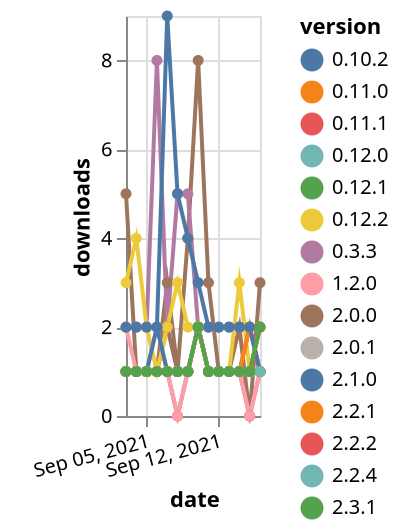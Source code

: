 {"$schema": "https://vega.github.io/schema/vega-lite/v5.json", "description": "A simple bar chart with embedded data.", "data": {"values": [{"date": "2021-09-03", "total": 120, "delta": 5, "version": "2.4.3"}, {"date": "2021-09-04", "total": 121, "delta": 1, "version": "2.4.3"}, {"date": "2021-09-05", "total": 122, "delta": 1, "version": "2.4.3"}, {"date": "2021-09-06", "total": 123, "delta": 1, "version": "2.4.3"}, {"date": "2021-09-07", "total": 126, "delta": 3, "version": "2.4.3"}, {"date": "2021-09-08", "total": 127, "delta": 1, "version": "2.4.3"}, {"date": "2021-09-09", "total": 131, "delta": 4, "version": "2.4.3"}, {"date": "2021-09-10", "total": 139, "delta": 8, "version": "2.4.3"}, {"date": "2021-09-11", "total": 142, "delta": 3, "version": "2.4.3"}, {"date": "2021-09-12", "total": 143, "delta": 1, "version": "2.4.3"}, {"date": "2021-09-13", "total": 144, "delta": 1, "version": "2.4.3"}, {"date": "2021-09-14", "total": 146, "delta": 2, "version": "2.4.3"}, {"date": "2021-09-15", "total": 146, "delta": 0, "version": "2.4.3"}, {"date": "2021-09-16", "total": 149, "delta": 3, "version": "2.4.3"}, {"date": "2021-09-03", "total": 3439, "delta": 2, "version": "0.3.3"}, {"date": "2021-09-04", "total": 3441, "delta": 2, "version": "0.3.3"}, {"date": "2021-09-05", "total": 3443, "delta": 2, "version": "0.3.3"}, {"date": "2021-09-06", "total": 3451, "delta": 8, "version": "0.3.3"}, {"date": "2021-09-07", "total": 3453, "delta": 2, "version": "0.3.3"}, {"date": "2021-09-08", "total": 3458, "delta": 5, "version": "0.3.3"}, {"date": "2021-09-09", "total": 3463, "delta": 5, "version": "0.3.3"}, {"date": "2021-09-10", "total": 3465, "delta": 2, "version": "0.3.3"}, {"date": "2021-09-11", "total": 3467, "delta": 2, "version": "0.3.3"}, {"date": "2021-09-12", "total": 3469, "delta": 2, "version": "0.3.3"}, {"date": "2021-09-13", "total": 3471, "delta": 2, "version": "0.3.3"}, {"date": "2021-09-14", "total": 3473, "delta": 2, "version": "0.3.3"}, {"date": "2021-09-15", "total": 3475, "delta": 2, "version": "0.3.3"}, {"date": "2021-09-16", "total": 3476, "delta": 1, "version": "0.3.3"}, {"date": "2021-09-03", "total": 335, "delta": 1, "version": "0.12.1"}, {"date": "2021-09-04", "total": 336, "delta": 1, "version": "0.12.1"}, {"date": "2021-09-05", "total": 337, "delta": 1, "version": "0.12.1"}, {"date": "2021-09-06", "total": 338, "delta": 1, "version": "0.12.1"}, {"date": "2021-09-07", "total": 339, "delta": 1, "version": "0.12.1"}, {"date": "2021-09-08", "total": 340, "delta": 1, "version": "0.12.1"}, {"date": "2021-09-09", "total": 341, "delta": 1, "version": "0.12.1"}, {"date": "2021-09-10", "total": 343, "delta": 2, "version": "0.12.1"}, {"date": "2021-09-11", "total": 344, "delta": 1, "version": "0.12.1"}, {"date": "2021-09-12", "total": 345, "delta": 1, "version": "0.12.1"}, {"date": "2021-09-13", "total": 346, "delta": 1, "version": "0.12.1"}, {"date": "2021-09-14", "total": 347, "delta": 1, "version": "0.12.1"}, {"date": "2021-09-15", "total": 348, "delta": 1, "version": "0.12.1"}, {"date": "2021-09-16", "total": 349, "delta": 1, "version": "0.12.1"}, {"date": "2021-09-03", "total": 139, "delta": 1, "version": "2.2.4"}, {"date": "2021-09-04", "total": 140, "delta": 1, "version": "2.2.4"}, {"date": "2021-09-05", "total": 141, "delta": 1, "version": "2.2.4"}, {"date": "2021-09-06", "total": 142, "delta": 1, "version": "2.2.4"}, {"date": "2021-09-07", "total": 143, "delta": 1, "version": "2.2.4"}, {"date": "2021-09-08", "total": 144, "delta": 1, "version": "2.2.4"}, {"date": "2021-09-09", "total": 145, "delta": 1, "version": "2.2.4"}, {"date": "2021-09-10", "total": 147, "delta": 2, "version": "2.2.4"}, {"date": "2021-09-11", "total": 148, "delta": 1, "version": "2.2.4"}, {"date": "2021-09-12", "total": 149, "delta": 1, "version": "2.2.4"}, {"date": "2021-09-13", "total": 150, "delta": 1, "version": "2.2.4"}, {"date": "2021-09-14", "total": 151, "delta": 1, "version": "2.2.4"}, {"date": "2021-09-15", "total": 152, "delta": 1, "version": "2.2.4"}, {"date": "2021-09-16", "total": 154, "delta": 2, "version": "2.2.4"}, {"date": "2021-09-03", "total": 164, "delta": 1, "version": "2.0.1"}, {"date": "2021-09-04", "total": 165, "delta": 1, "version": "2.0.1"}, {"date": "2021-09-05", "total": 166, "delta": 1, "version": "2.0.1"}, {"date": "2021-09-06", "total": 168, "delta": 2, "version": "2.0.1"}, {"date": "2021-09-07", "total": 169, "delta": 1, "version": "2.0.1"}, {"date": "2021-09-08", "total": 170, "delta": 1, "version": "2.0.1"}, {"date": "2021-09-09", "total": 171, "delta": 1, "version": "2.0.1"}, {"date": "2021-09-10", "total": 173, "delta": 2, "version": "2.0.1"}, {"date": "2021-09-11", "total": 174, "delta": 1, "version": "2.0.1"}, {"date": "2021-09-12", "total": 175, "delta": 1, "version": "2.0.1"}, {"date": "2021-09-13", "total": 176, "delta": 1, "version": "2.0.1"}, {"date": "2021-09-14", "total": 177, "delta": 1, "version": "2.0.1"}, {"date": "2021-09-15", "total": 178, "delta": 1, "version": "2.0.1"}, {"date": "2021-09-16", "total": 179, "delta": 1, "version": "2.0.1"}, {"date": "2021-09-03", "total": 155, "delta": 1, "version": "2.0.0"}, {"date": "2021-09-04", "total": 156, "delta": 1, "version": "2.0.0"}, {"date": "2021-09-05", "total": 157, "delta": 1, "version": "2.0.0"}, {"date": "2021-09-06", "total": 158, "delta": 1, "version": "2.0.0"}, {"date": "2021-09-07", "total": 160, "delta": 2, "version": "2.0.0"}, {"date": "2021-09-08", "total": 161, "delta": 1, "version": "2.0.0"}, {"date": "2021-09-09", "total": 162, "delta": 1, "version": "2.0.0"}, {"date": "2021-09-10", "total": 164, "delta": 2, "version": "2.0.0"}, {"date": "2021-09-11", "total": 165, "delta": 1, "version": "2.0.0"}, {"date": "2021-09-12", "total": 166, "delta": 1, "version": "2.0.0"}, {"date": "2021-09-13", "total": 167, "delta": 1, "version": "2.0.0"}, {"date": "2021-09-14", "total": 168, "delta": 1, "version": "2.0.0"}, {"date": "2021-09-15", "total": 169, "delta": 1, "version": "2.0.0"}, {"date": "2021-09-16", "total": 170, "delta": 1, "version": "2.0.0"}, {"date": "2021-09-03", "total": 161, "delta": 1, "version": "1.2.0"}, {"date": "2021-09-04", "total": 162, "delta": 1, "version": "1.2.0"}, {"date": "2021-09-05", "total": 163, "delta": 1, "version": "1.2.0"}, {"date": "2021-09-06", "total": 164, "delta": 1, "version": "1.2.0"}, {"date": "2021-09-07", "total": 165, "delta": 1, "version": "1.2.0"}, {"date": "2021-09-08", "total": 166, "delta": 1, "version": "1.2.0"}, {"date": "2021-09-09", "total": 167, "delta": 1, "version": "1.2.0"}, {"date": "2021-09-10", "total": 169, "delta": 2, "version": "1.2.0"}, {"date": "2021-09-11", "total": 170, "delta": 1, "version": "1.2.0"}, {"date": "2021-09-12", "total": 171, "delta": 1, "version": "1.2.0"}, {"date": "2021-09-13", "total": 172, "delta": 1, "version": "1.2.0"}, {"date": "2021-09-14", "total": 173, "delta": 1, "version": "1.2.0"}, {"date": "2021-09-15", "total": 174, "delta": 1, "version": "1.2.0"}, {"date": "2021-09-16", "total": 175, "delta": 1, "version": "1.2.0"}, {"date": "2021-09-03", "total": 137, "delta": 1, "version": "2.2.2"}, {"date": "2021-09-04", "total": 138, "delta": 1, "version": "2.2.2"}, {"date": "2021-09-05", "total": 139, "delta": 1, "version": "2.2.2"}, {"date": "2021-09-06", "total": 140, "delta": 1, "version": "2.2.2"}, {"date": "2021-09-07", "total": 141, "delta": 1, "version": "2.2.2"}, {"date": "2021-09-08", "total": 142, "delta": 1, "version": "2.2.2"}, {"date": "2021-09-09", "total": 143, "delta": 1, "version": "2.2.2"}, {"date": "2021-09-10", "total": 145, "delta": 2, "version": "2.2.2"}, {"date": "2021-09-11", "total": 146, "delta": 1, "version": "2.2.2"}, {"date": "2021-09-12", "total": 147, "delta": 1, "version": "2.2.2"}, {"date": "2021-09-13", "total": 148, "delta": 1, "version": "2.2.2"}, {"date": "2021-09-14", "total": 149, "delta": 1, "version": "2.2.2"}, {"date": "2021-09-15", "total": 150, "delta": 1, "version": "2.2.2"}, {"date": "2021-09-16", "total": 152, "delta": 2, "version": "2.2.2"}, {"date": "2021-09-03", "total": 161, "delta": 1, "version": "2.4.1"}, {"date": "2021-09-04", "total": 162, "delta": 1, "version": "2.4.1"}, {"date": "2021-09-05", "total": 163, "delta": 1, "version": "2.4.1"}, {"date": "2021-09-06", "total": 164, "delta": 1, "version": "2.4.1"}, {"date": "2021-09-07", "total": 165, "delta": 1, "version": "2.4.1"}, {"date": "2021-09-08", "total": 165, "delta": 0, "version": "2.4.1"}, {"date": "2021-09-09", "total": 166, "delta": 1, "version": "2.4.1"}, {"date": "2021-09-10", "total": 168, "delta": 2, "version": "2.4.1"}, {"date": "2021-09-11", "total": 169, "delta": 1, "version": "2.4.1"}, {"date": "2021-09-12", "total": 170, "delta": 1, "version": "2.4.1"}, {"date": "2021-09-13", "total": 171, "delta": 1, "version": "2.4.1"}, {"date": "2021-09-14", "total": 172, "delta": 1, "version": "2.4.1"}, {"date": "2021-09-15", "total": 172, "delta": 0, "version": "2.4.1"}, {"date": "2021-09-16", "total": 173, "delta": 1, "version": "2.4.1"}, {"date": "2021-09-03", "total": 154, "delta": 2, "version": "2.4.2"}, {"date": "2021-09-04", "total": 155, "delta": 1, "version": "2.4.2"}, {"date": "2021-09-05", "total": 156, "delta": 1, "version": "2.4.2"}, {"date": "2021-09-06", "total": 157, "delta": 1, "version": "2.4.2"}, {"date": "2021-09-07", "total": 158, "delta": 1, "version": "2.4.2"}, {"date": "2021-09-08", "total": 158, "delta": 0, "version": "2.4.2"}, {"date": "2021-09-09", "total": 159, "delta": 1, "version": "2.4.2"}, {"date": "2021-09-10", "total": 161, "delta": 2, "version": "2.4.2"}, {"date": "2021-09-11", "total": 162, "delta": 1, "version": "2.4.2"}, {"date": "2021-09-12", "total": 163, "delta": 1, "version": "2.4.2"}, {"date": "2021-09-13", "total": 164, "delta": 1, "version": "2.4.2"}, {"date": "2021-09-14", "total": 165, "delta": 1, "version": "2.4.2"}, {"date": "2021-09-15", "total": 165, "delta": 0, "version": "2.4.2"}, {"date": "2021-09-16", "total": 166, "delta": 1, "version": "2.4.2"}, {"date": "2021-09-03", "total": 581, "delta": 3, "version": "0.12.2"}, {"date": "2021-09-04", "total": 585, "delta": 4, "version": "0.12.2"}, {"date": "2021-09-05", "total": 587, "delta": 2, "version": "0.12.2"}, {"date": "2021-09-06", "total": 588, "delta": 1, "version": "0.12.2"}, {"date": "2021-09-07", "total": 590, "delta": 2, "version": "0.12.2"}, {"date": "2021-09-08", "total": 593, "delta": 3, "version": "0.12.2"}, {"date": "2021-09-09", "total": 595, "delta": 2, "version": "0.12.2"}, {"date": "2021-09-10", "total": 597, "delta": 2, "version": "0.12.2"}, {"date": "2021-09-11", "total": 598, "delta": 1, "version": "0.12.2"}, {"date": "2021-09-12", "total": 599, "delta": 1, "version": "0.12.2"}, {"date": "2021-09-13", "total": 600, "delta": 1, "version": "0.12.2"}, {"date": "2021-09-14", "total": 603, "delta": 3, "version": "0.12.2"}, {"date": "2021-09-15", "total": 604, "delta": 1, "version": "0.12.2"}, {"date": "2021-09-16", "total": 605, "delta": 1, "version": "0.12.2"}, {"date": "2021-09-03", "total": 168, "delta": 1, "version": "2.1.0"}, {"date": "2021-09-04", "total": 169, "delta": 1, "version": "2.1.0"}, {"date": "2021-09-05", "total": 170, "delta": 1, "version": "2.1.0"}, {"date": "2021-09-06", "total": 172, "delta": 2, "version": "2.1.0"}, {"date": "2021-09-07", "total": 173, "delta": 1, "version": "2.1.0"}, {"date": "2021-09-08", "total": 174, "delta": 1, "version": "2.1.0"}, {"date": "2021-09-09", "total": 175, "delta": 1, "version": "2.1.0"}, {"date": "2021-09-10", "total": 177, "delta": 2, "version": "2.1.0"}, {"date": "2021-09-11", "total": 178, "delta": 1, "version": "2.1.0"}, {"date": "2021-09-12", "total": 179, "delta": 1, "version": "2.1.0"}, {"date": "2021-09-13", "total": 180, "delta": 1, "version": "2.1.0"}, {"date": "2021-09-14", "total": 181, "delta": 1, "version": "2.1.0"}, {"date": "2021-09-15", "total": 182, "delta": 1, "version": "2.1.0"}, {"date": "2021-09-16", "total": 183, "delta": 1, "version": "2.1.0"}, {"date": "2021-09-03", "total": 146, "delta": 1, "version": "2.2.1"}, {"date": "2021-09-04", "total": 147, "delta": 1, "version": "2.2.1"}, {"date": "2021-09-05", "total": 148, "delta": 1, "version": "2.2.1"}, {"date": "2021-09-06", "total": 149, "delta": 1, "version": "2.2.1"}, {"date": "2021-09-07", "total": 150, "delta": 1, "version": "2.2.1"}, {"date": "2021-09-08", "total": 151, "delta": 1, "version": "2.2.1"}, {"date": "2021-09-09", "total": 152, "delta": 1, "version": "2.2.1"}, {"date": "2021-09-10", "total": 154, "delta": 2, "version": "2.2.1"}, {"date": "2021-09-11", "total": 155, "delta": 1, "version": "2.2.1"}, {"date": "2021-09-12", "total": 156, "delta": 1, "version": "2.2.1"}, {"date": "2021-09-13", "total": 157, "delta": 1, "version": "2.2.1"}, {"date": "2021-09-14", "total": 158, "delta": 1, "version": "2.2.1"}, {"date": "2021-09-15", "total": 159, "delta": 1, "version": "2.2.1"}, {"date": "2021-09-16", "total": 161, "delta": 2, "version": "2.2.1"}, {"date": "2021-09-03", "total": 268, "delta": 1, "version": "0.11.1"}, {"date": "2021-09-04", "total": 269, "delta": 1, "version": "0.11.1"}, {"date": "2021-09-05", "total": 270, "delta": 1, "version": "0.11.1"}, {"date": "2021-09-06", "total": 271, "delta": 1, "version": "0.11.1"}, {"date": "2021-09-07", "total": 272, "delta": 1, "version": "0.11.1"}, {"date": "2021-09-08", "total": 273, "delta": 1, "version": "0.11.1"}, {"date": "2021-09-09", "total": 274, "delta": 1, "version": "0.11.1"}, {"date": "2021-09-10", "total": 276, "delta": 2, "version": "0.11.1"}, {"date": "2021-09-11", "total": 277, "delta": 1, "version": "0.11.1"}, {"date": "2021-09-12", "total": 278, "delta": 1, "version": "0.11.1"}, {"date": "2021-09-13", "total": 279, "delta": 1, "version": "0.11.1"}, {"date": "2021-09-14", "total": 280, "delta": 1, "version": "0.11.1"}, {"date": "2021-09-15", "total": 282, "delta": 2, "version": "0.11.1"}, {"date": "2021-09-16", "total": 283, "delta": 1, "version": "0.11.1"}, {"date": "2021-09-03", "total": 162, "delta": 1, "version": "2.3.2"}, {"date": "2021-09-04", "total": 163, "delta": 1, "version": "2.3.2"}, {"date": "2021-09-05", "total": 164, "delta": 1, "version": "2.3.2"}, {"date": "2021-09-06", "total": 165, "delta": 1, "version": "2.3.2"}, {"date": "2021-09-07", "total": 166, "delta": 1, "version": "2.3.2"}, {"date": "2021-09-08", "total": 167, "delta": 1, "version": "2.3.2"}, {"date": "2021-09-09", "total": 168, "delta": 1, "version": "2.3.2"}, {"date": "2021-09-10", "total": 170, "delta": 2, "version": "2.3.2"}, {"date": "2021-09-11", "total": 171, "delta": 1, "version": "2.3.2"}, {"date": "2021-09-12", "total": 172, "delta": 1, "version": "2.3.2"}, {"date": "2021-09-13", "total": 173, "delta": 1, "version": "2.3.2"}, {"date": "2021-09-14", "total": 174, "delta": 1, "version": "2.3.2"}, {"date": "2021-09-15", "total": 175, "delta": 1, "version": "2.3.2"}, {"date": "2021-09-16", "total": 176, "delta": 1, "version": "2.3.2"}, {"date": "2021-09-03", "total": 274, "delta": 1, "version": "0.11.0"}, {"date": "2021-09-04", "total": 275, "delta": 1, "version": "0.11.0"}, {"date": "2021-09-05", "total": 276, "delta": 1, "version": "0.11.0"}, {"date": "2021-09-06", "total": 277, "delta": 1, "version": "0.11.0"}, {"date": "2021-09-07", "total": 278, "delta": 1, "version": "0.11.0"}, {"date": "2021-09-08", "total": 279, "delta": 1, "version": "0.11.0"}, {"date": "2021-09-09", "total": 280, "delta": 1, "version": "0.11.0"}, {"date": "2021-09-10", "total": 282, "delta": 2, "version": "0.11.0"}, {"date": "2021-09-11", "total": 283, "delta": 1, "version": "0.11.0"}, {"date": "2021-09-12", "total": 284, "delta": 1, "version": "0.11.0"}, {"date": "2021-09-13", "total": 285, "delta": 1, "version": "0.11.0"}, {"date": "2021-09-14", "total": 286, "delta": 1, "version": "0.11.0"}, {"date": "2021-09-15", "total": 288, "delta": 2, "version": "0.11.0"}, {"date": "2021-09-16", "total": 289, "delta": 1, "version": "0.11.0"}, {"date": "2021-09-03", "total": 4573, "delta": 2, "version": "0.10.2"}, {"date": "2021-09-04", "total": 4575, "delta": 2, "version": "0.10.2"}, {"date": "2021-09-05", "total": 4577, "delta": 2, "version": "0.10.2"}, {"date": "2021-09-06", "total": 4579, "delta": 2, "version": "0.10.2"}, {"date": "2021-09-07", "total": 4588, "delta": 9, "version": "0.10.2"}, {"date": "2021-09-08", "total": 4593, "delta": 5, "version": "0.10.2"}, {"date": "2021-09-09", "total": 4597, "delta": 4, "version": "0.10.2"}, {"date": "2021-09-10", "total": 4600, "delta": 3, "version": "0.10.2"}, {"date": "2021-09-11", "total": 4602, "delta": 2, "version": "0.10.2"}, {"date": "2021-09-12", "total": 4604, "delta": 2, "version": "0.10.2"}, {"date": "2021-09-13", "total": 4606, "delta": 2, "version": "0.10.2"}, {"date": "2021-09-14", "total": 4608, "delta": 2, "version": "0.10.2"}, {"date": "2021-09-15", "total": 4610, "delta": 2, "version": "0.10.2"}, {"date": "2021-09-16", "total": 4611, "delta": 1, "version": "0.10.2"}, {"date": "2021-09-03", "total": 260, "delta": 1, "version": "0.12.0"}, {"date": "2021-09-04", "total": 261, "delta": 1, "version": "0.12.0"}, {"date": "2021-09-05", "total": 262, "delta": 1, "version": "0.12.0"}, {"date": "2021-09-06", "total": 263, "delta": 1, "version": "0.12.0"}, {"date": "2021-09-07", "total": 264, "delta": 1, "version": "0.12.0"}, {"date": "2021-09-08", "total": 265, "delta": 1, "version": "0.12.0"}, {"date": "2021-09-09", "total": 266, "delta": 1, "version": "0.12.0"}, {"date": "2021-09-10", "total": 268, "delta": 2, "version": "0.12.0"}, {"date": "2021-09-11", "total": 269, "delta": 1, "version": "0.12.0"}, {"date": "2021-09-12", "total": 270, "delta": 1, "version": "0.12.0"}, {"date": "2021-09-13", "total": 271, "delta": 1, "version": "0.12.0"}, {"date": "2021-09-14", "total": 272, "delta": 1, "version": "0.12.0"}, {"date": "2021-09-15", "total": 273, "delta": 1, "version": "0.12.0"}, {"date": "2021-09-16", "total": 274, "delta": 1, "version": "0.12.0"}, {"date": "2021-09-03", "total": 142, "delta": 1, "version": "2.3.1"}, {"date": "2021-09-04", "total": 143, "delta": 1, "version": "2.3.1"}, {"date": "2021-09-05", "total": 144, "delta": 1, "version": "2.3.1"}, {"date": "2021-09-06", "total": 145, "delta": 1, "version": "2.3.1"}, {"date": "2021-09-07", "total": 146, "delta": 1, "version": "2.3.1"}, {"date": "2021-09-08", "total": 147, "delta": 1, "version": "2.3.1"}, {"date": "2021-09-09", "total": 148, "delta": 1, "version": "2.3.1"}, {"date": "2021-09-10", "total": 150, "delta": 2, "version": "2.3.1"}, {"date": "2021-09-11", "total": 151, "delta": 1, "version": "2.3.1"}, {"date": "2021-09-12", "total": 152, "delta": 1, "version": "2.3.1"}, {"date": "2021-09-13", "total": 153, "delta": 1, "version": "2.3.1"}, {"date": "2021-09-14", "total": 154, "delta": 1, "version": "2.3.1"}, {"date": "2021-09-15", "total": 155, "delta": 1, "version": "2.3.1"}, {"date": "2021-09-16", "total": 157, "delta": 2, "version": "2.3.1"}]}, "width": "container", "mark": {"type": "line", "point": {"filled": true}}, "encoding": {"x": {"field": "date", "type": "temporal", "timeUnit": "yearmonthdate", "title": "date", "axis": {"labelAngle": -15}}, "y": {"field": "delta", "type": "quantitative", "title": "downloads"}, "color": {"field": "version", "type": "nominal"}, "tooltip": {"field": "delta"}}}